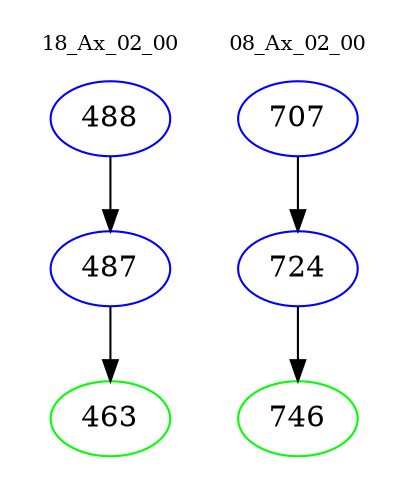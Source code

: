 digraph{
subgraph cluster_0 {
color = white
label = "18_Ax_02_00";
fontsize=10;
T0_488 [label="488", color="blue"]
T0_488 -> T0_487 [color="black"]
T0_487 [label="487", color="blue"]
T0_487 -> T0_463 [color="black"]
T0_463 [label="463", color="green"]
}
subgraph cluster_1 {
color = white
label = "08_Ax_02_00";
fontsize=10;
T1_707 [label="707", color="blue"]
T1_707 -> T1_724 [color="black"]
T1_724 [label="724", color="blue"]
T1_724 -> T1_746 [color="black"]
T1_746 [label="746", color="green"]
}
}
